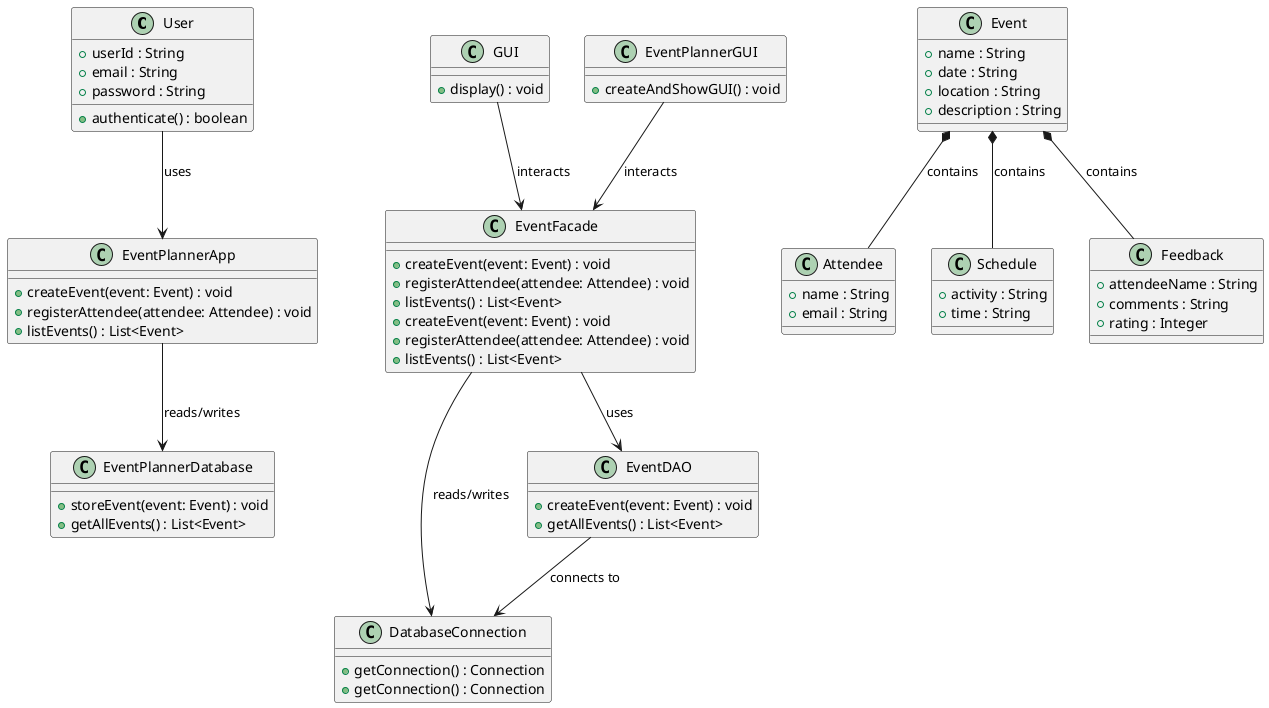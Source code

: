 @startuml
' Context Diagram
!define RECTANGLE class
RECTANGLE User {
  + userId : String
  + email : String
  + password : String
  + authenticate() : boolean
}

RECTANGLE EventPlannerApp {
  + createEvent(event: Event) : void
  + registerAttendee(attendee: Attendee) : void
  + listEvents() : List<Event>
}

RECTANGLE EventPlannerDatabase {
  + storeEvent(event: Event) : void
  + getAllEvents() : List<Event>
}

User --> EventPlannerApp : uses
EventPlannerApp --> EventPlannerDatabase : reads/writes

' Container Diagram
!define RECTANGLE class
RECTANGLE GUI {
  + display() : void
}

RECTANGLE EventFacade {
  + createEvent(event: Event) : void
  + registerAttendee(attendee: Attendee) : void
  + listEvents() : List<Event>
}

RECTANGLE DatabaseConnection {
  + getConnection() : Connection
}

GUI --> EventFacade : interacts
EventFacade --> DatabaseConnection : reads/writes

' Component Diagram
!define RECTANGLE class
RECTANGLE EventPlannerGUI {
  + createAndShowGUI() : void
}

RECTANGLE EventFacade {
  + createEvent(event: Event) : void
  + registerAttendee(attendee: Attendee) : void
  + listEvents() : List<Event>
}

RECTANGLE EventDAO {
  + createEvent(event: Event) : void
  + getAllEvents() : List<Event>
}

RECTANGLE DatabaseConnection {
  + getConnection() : Connection
}

EventPlannerGUI --> EventFacade : interacts
EventFacade --> EventDAO : uses
EventDAO --> DatabaseConnection : connects to

' Code Diagram
!define RECTANGLE class
RECTANGLE Event {
  + name : String
  + date : String
  + location : String
  + description : String
}

RECTANGLE Attendee {
  + name : String
  + email : String
}

RECTANGLE Schedule {
  + activity : String
  + time : String
}

RECTANGLE Feedback {
  + attendeeName : String
  + comments : String
  + rating : Integer
}

Event *-- Attendee : contains
Event *-- Schedule : contains
Event *-- Feedback : contains
@enduml
